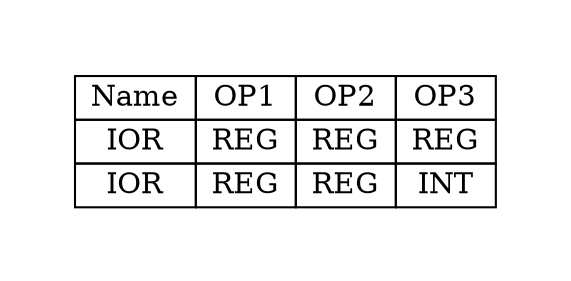digraph{
graph [pad="0.5", nodesep="0.5", ranksep="2" ]
node [shape=plain]
Foo [label=<
<table border="0" cellborder="1" cellspacing="0">
<tr><td> Name </td> <td> OP1 </td><td> OP2 </td><td> OP3 </td> </tr>
<tr><td> IOR </td><td> REG </td><td> REG </td><td> REG </td> </tr>
<tr><td> IOR </td><td> REG </td><td> REG </td><td> INT </td> </tr>
</table>>];
}

